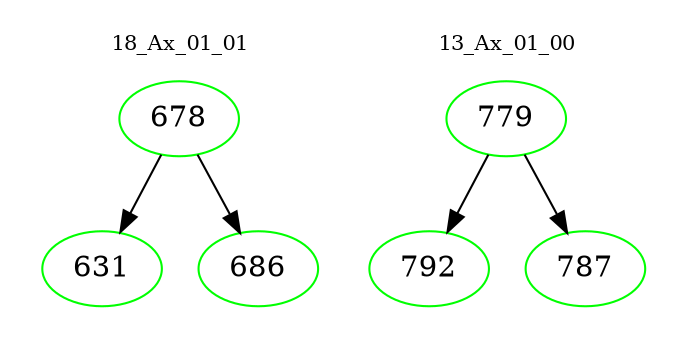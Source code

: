 digraph{
subgraph cluster_0 {
color = white
label = "18_Ax_01_01";
fontsize=10;
T0_678 [label="678", color="green"]
T0_678 -> T0_631 [color="black"]
T0_631 [label="631", color="green"]
T0_678 -> T0_686 [color="black"]
T0_686 [label="686", color="green"]
}
subgraph cluster_1 {
color = white
label = "13_Ax_01_00";
fontsize=10;
T1_779 [label="779", color="green"]
T1_779 -> T1_792 [color="black"]
T1_792 [label="792", color="green"]
T1_779 -> T1_787 [color="black"]
T1_787 [label="787", color="green"]
}
}

